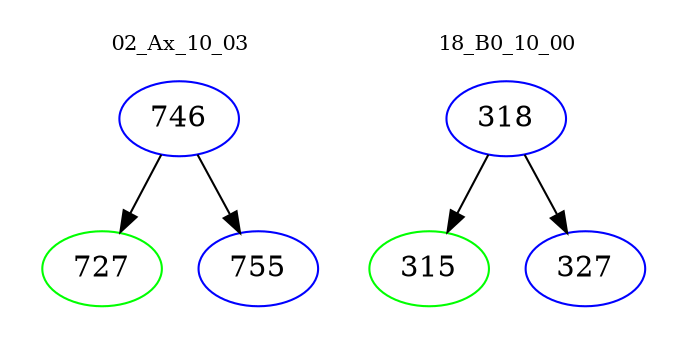 digraph{
subgraph cluster_0 {
color = white
label = "02_Ax_10_03";
fontsize=10;
T0_746 [label="746", color="blue"]
T0_746 -> T0_727 [color="black"]
T0_727 [label="727", color="green"]
T0_746 -> T0_755 [color="black"]
T0_755 [label="755", color="blue"]
}
subgraph cluster_1 {
color = white
label = "18_B0_10_00";
fontsize=10;
T1_318 [label="318", color="blue"]
T1_318 -> T1_315 [color="black"]
T1_315 [label="315", color="green"]
T1_318 -> T1_327 [color="black"]
T1_327 [label="327", color="blue"]
}
}
